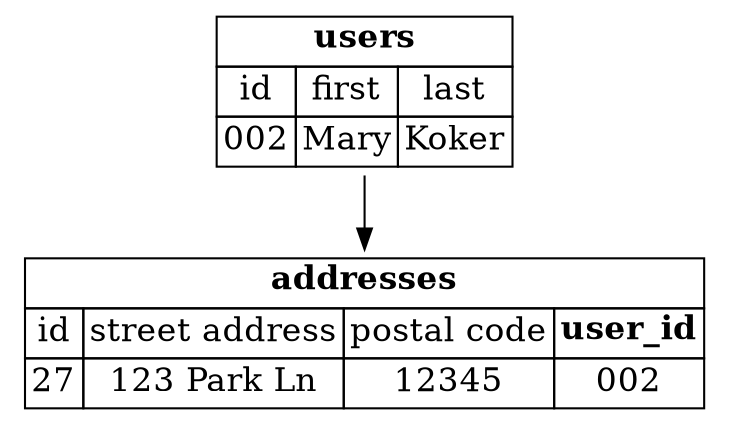 
digraph g {
node [
fontsize = "16"
shape = "ellipse"
];
edge [
];
"users" [
label =<
<table border="0" cellborder="1" cellspacing="0">
  <tr><td colspan="3"><b>users</b></td></tr>
  <tr><td port="f0">id</td><td port="f1">first</td><td port="f2">last</td></tr>
  <tr><td port="f0">002</td><td port="f1">Mary</td><td port="f2">Koker</td></tr>
  </table>>
shape = "none"
];
"addresses" [
label =<
<table border="0" cellborder="1" cellspacing="0">
  <tr><td colspan="4"><b>addresses</b></td></tr>
  <tr>
    <td port="f0">id</td>
    <td port="f1">street address</td>
    <td port="f2">postal code</td>
    <td port="f3"><b>user_id</b></td>
  </tr>
  <tr>
    <td port="f0">27</td>
    <td port="f1">123 Park Ln</td>
    <td port="f2">12345</td>
    <td port="f3">002</td>
  </tr>
  </table>>
shape = "none"
];
"users" -> "addresses" [
id = 1
];
}
